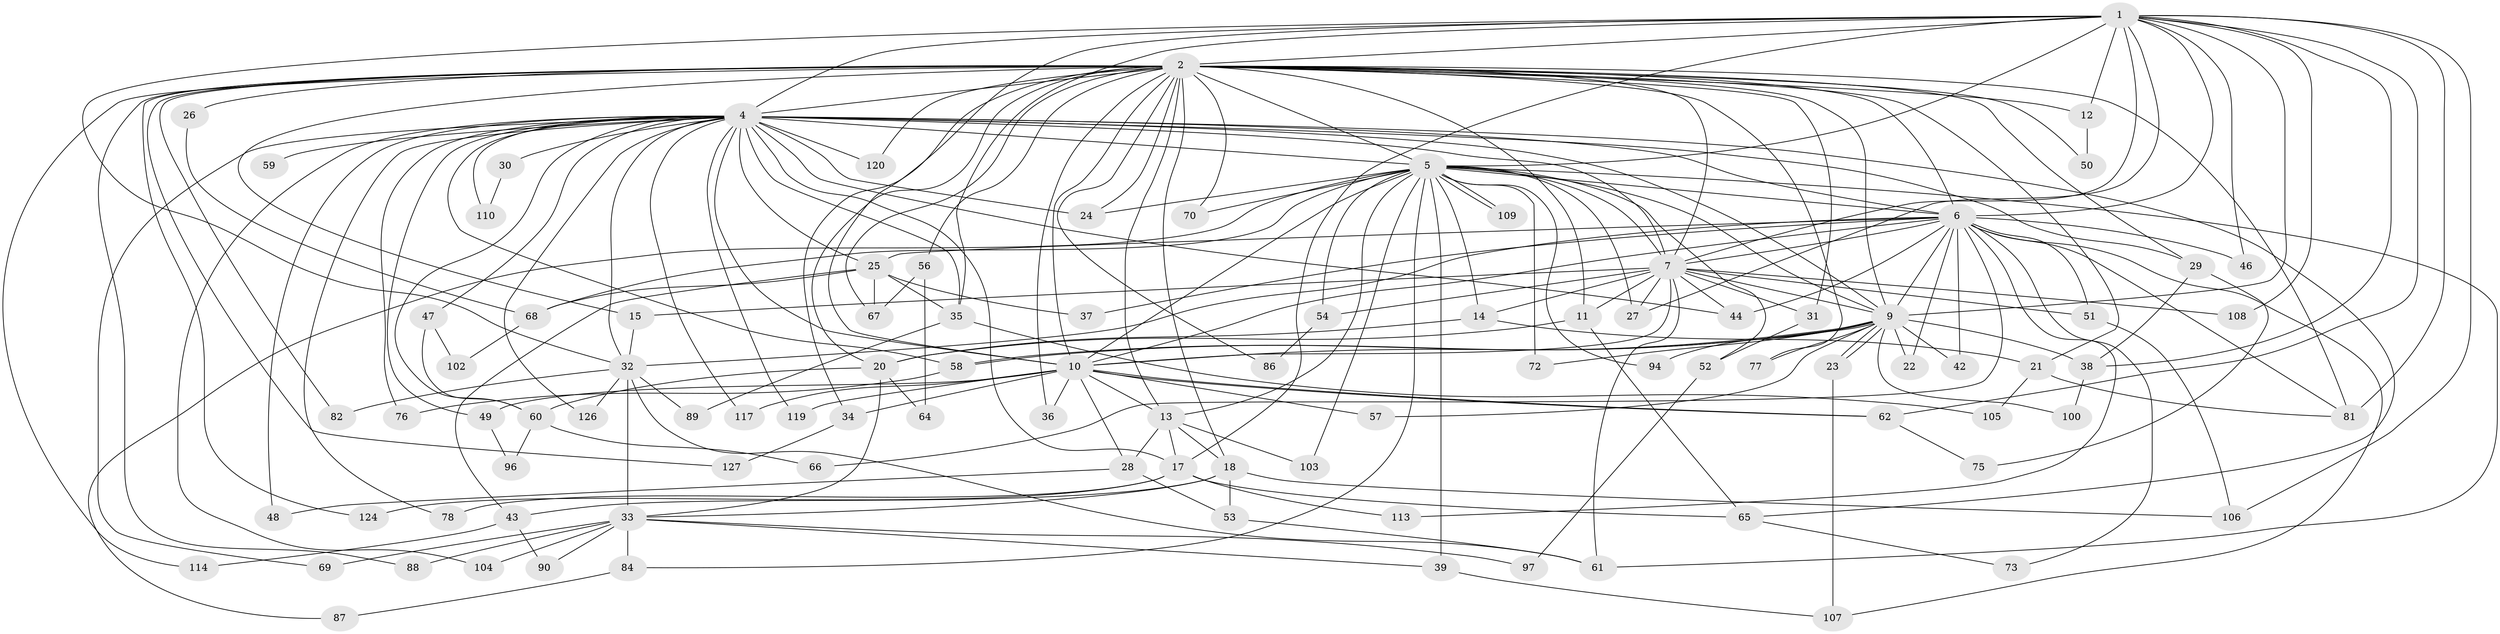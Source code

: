 // Generated by graph-tools (version 1.1) at 2025/23/03/03/25 07:23:36]
// undirected, 96 vertices, 222 edges
graph export_dot {
graph [start="1"]
  node [color=gray90,style=filled];
  1 [super="+40"];
  2 [super="+3"];
  4 [super="+8"];
  5 [super="+16"];
  6 [super="+91"];
  7 [super="+85"];
  9 [super="+45"];
  10 [super="+63"];
  11 [super="+121"];
  12;
  13;
  14 [super="+122"];
  15;
  17 [super="+41"];
  18 [super="+19"];
  20;
  21 [super="+112"];
  22;
  23;
  24 [super="+80"];
  25 [super="+99"];
  26;
  27 [super="+83"];
  28;
  29;
  30;
  31;
  32 [super="+125"];
  33 [super="+55"];
  34;
  35 [super="+92"];
  36;
  37;
  38 [super="+115"];
  39;
  42;
  43;
  44;
  46;
  47;
  48;
  49;
  50;
  51;
  52;
  53 [super="+101"];
  54;
  56 [super="+71"];
  57;
  58 [super="+79"];
  59;
  60 [super="+98"];
  61 [super="+95"];
  62 [super="+74"];
  64;
  65 [super="+93"];
  66;
  67;
  68 [super="+118"];
  69;
  70;
  72;
  73;
  75;
  76;
  77;
  78;
  81 [super="+111"];
  82;
  84;
  86;
  87;
  88;
  89;
  90;
  94;
  96;
  97;
  100;
  102;
  103;
  104;
  105;
  106 [super="+123"];
  107 [super="+116"];
  108;
  109;
  110;
  113;
  114;
  117;
  119;
  120;
  124;
  126;
  127;
  1 -- 2 [weight=2];
  1 -- 4 [weight=2];
  1 -- 5;
  1 -- 6;
  1 -- 7;
  1 -- 9;
  1 -- 10;
  1 -- 12;
  1 -- 35;
  1 -- 38;
  1 -- 106;
  1 -- 62;
  1 -- 32;
  1 -- 108;
  1 -- 46;
  1 -- 17;
  1 -- 27;
  1 -- 81;
  2 -- 4 [weight=4];
  2 -- 5 [weight=2];
  2 -- 6 [weight=2];
  2 -- 7 [weight=2];
  2 -- 9 [weight=2];
  2 -- 10 [weight=2];
  2 -- 11 [weight=2];
  2 -- 13;
  2 -- 21 [weight=2];
  2 -- 26 [weight=2];
  2 -- 56 [weight=2];
  2 -- 67;
  2 -- 81;
  2 -- 82;
  2 -- 114;
  2 -- 120;
  2 -- 127;
  2 -- 70;
  2 -- 12;
  2 -- 77;
  2 -- 15;
  2 -- 18 [weight=2];
  2 -- 20;
  2 -- 86;
  2 -- 88;
  2 -- 29;
  2 -- 31;
  2 -- 34;
  2 -- 36;
  2 -- 50;
  2 -- 124;
  2 -- 24;
  4 -- 5 [weight=2];
  4 -- 6 [weight=2];
  4 -- 7 [weight=2];
  4 -- 9 [weight=2];
  4 -- 10 [weight=2];
  4 -- 24;
  4 -- 29;
  4 -- 30 [weight=2];
  4 -- 60;
  4 -- 78;
  4 -- 117;
  4 -- 119;
  4 -- 120;
  4 -- 69;
  4 -- 76;
  4 -- 17;
  4 -- 25 [weight=2];
  4 -- 32;
  4 -- 35;
  4 -- 104;
  4 -- 44;
  4 -- 110;
  4 -- 47;
  4 -- 48;
  4 -- 49;
  4 -- 59;
  4 -- 126;
  4 -- 58;
  4 -- 65;
  5 -- 6;
  5 -- 7;
  5 -- 9;
  5 -- 10;
  5 -- 14;
  5 -- 24;
  5 -- 27;
  5 -- 52;
  5 -- 54;
  5 -- 68;
  5 -- 70;
  5 -- 72;
  5 -- 84;
  5 -- 87;
  5 -- 103;
  5 -- 109;
  5 -- 109;
  5 -- 61;
  5 -- 39;
  5 -- 13;
  5 -- 94;
  6 -- 7;
  6 -- 9 [weight=2];
  6 -- 10;
  6 -- 22;
  6 -- 25;
  6 -- 37;
  6 -- 42;
  6 -- 46;
  6 -- 51;
  6 -- 66;
  6 -- 73;
  6 -- 81;
  6 -- 107;
  6 -- 113;
  6 -- 44;
  6 -- 32;
  7 -- 9;
  7 -- 10;
  7 -- 14;
  7 -- 15;
  7 -- 27;
  7 -- 31;
  7 -- 44;
  7 -- 51;
  7 -- 54;
  7 -- 61;
  7 -- 108;
  7 -- 11;
  9 -- 10 [weight=2];
  9 -- 22;
  9 -- 23;
  9 -- 23;
  9 -- 38;
  9 -- 42;
  9 -- 58;
  9 -- 58;
  9 -- 77;
  9 -- 94;
  9 -- 100;
  9 -- 72;
  9 -- 57;
  10 -- 13;
  10 -- 28;
  10 -- 34;
  10 -- 36;
  10 -- 49;
  10 -- 57;
  10 -- 62;
  10 -- 62;
  10 -- 119;
  10 -- 117;
  11 -- 65;
  11 -- 20;
  12 -- 50;
  13 -- 17;
  13 -- 18;
  13 -- 28;
  13 -- 103;
  14 -- 20;
  14 -- 21;
  15 -- 32;
  17 -- 78;
  17 -- 113;
  17 -- 124;
  17 -- 65;
  18 -- 33;
  18 -- 43;
  18 -- 53;
  18 -- 106;
  20 -- 64;
  20 -- 33;
  20 -- 60;
  21 -- 105;
  21 -- 81;
  23 -- 107;
  25 -- 37;
  25 -- 43;
  25 -- 67;
  25 -- 68;
  25 -- 35;
  26 -- 68;
  28 -- 48;
  28 -- 53;
  29 -- 75;
  29 -- 38;
  30 -- 110;
  31 -- 52;
  32 -- 33;
  32 -- 82;
  32 -- 89;
  32 -- 126;
  32 -- 61;
  33 -- 39;
  33 -- 84;
  33 -- 90;
  33 -- 97;
  33 -- 69;
  33 -- 88;
  33 -- 104;
  34 -- 127;
  35 -- 89;
  35 -- 105;
  38 -- 100;
  39 -- 107;
  43 -- 90;
  43 -- 114;
  47 -- 60;
  47 -- 102;
  49 -- 96;
  51 -- 106;
  52 -- 97;
  53 -- 61;
  54 -- 86;
  56 -- 64;
  56 -- 67;
  58 -- 76;
  60 -- 66;
  60 -- 96;
  62 -- 75;
  65 -- 73;
  68 -- 102;
  84 -- 87;
}
